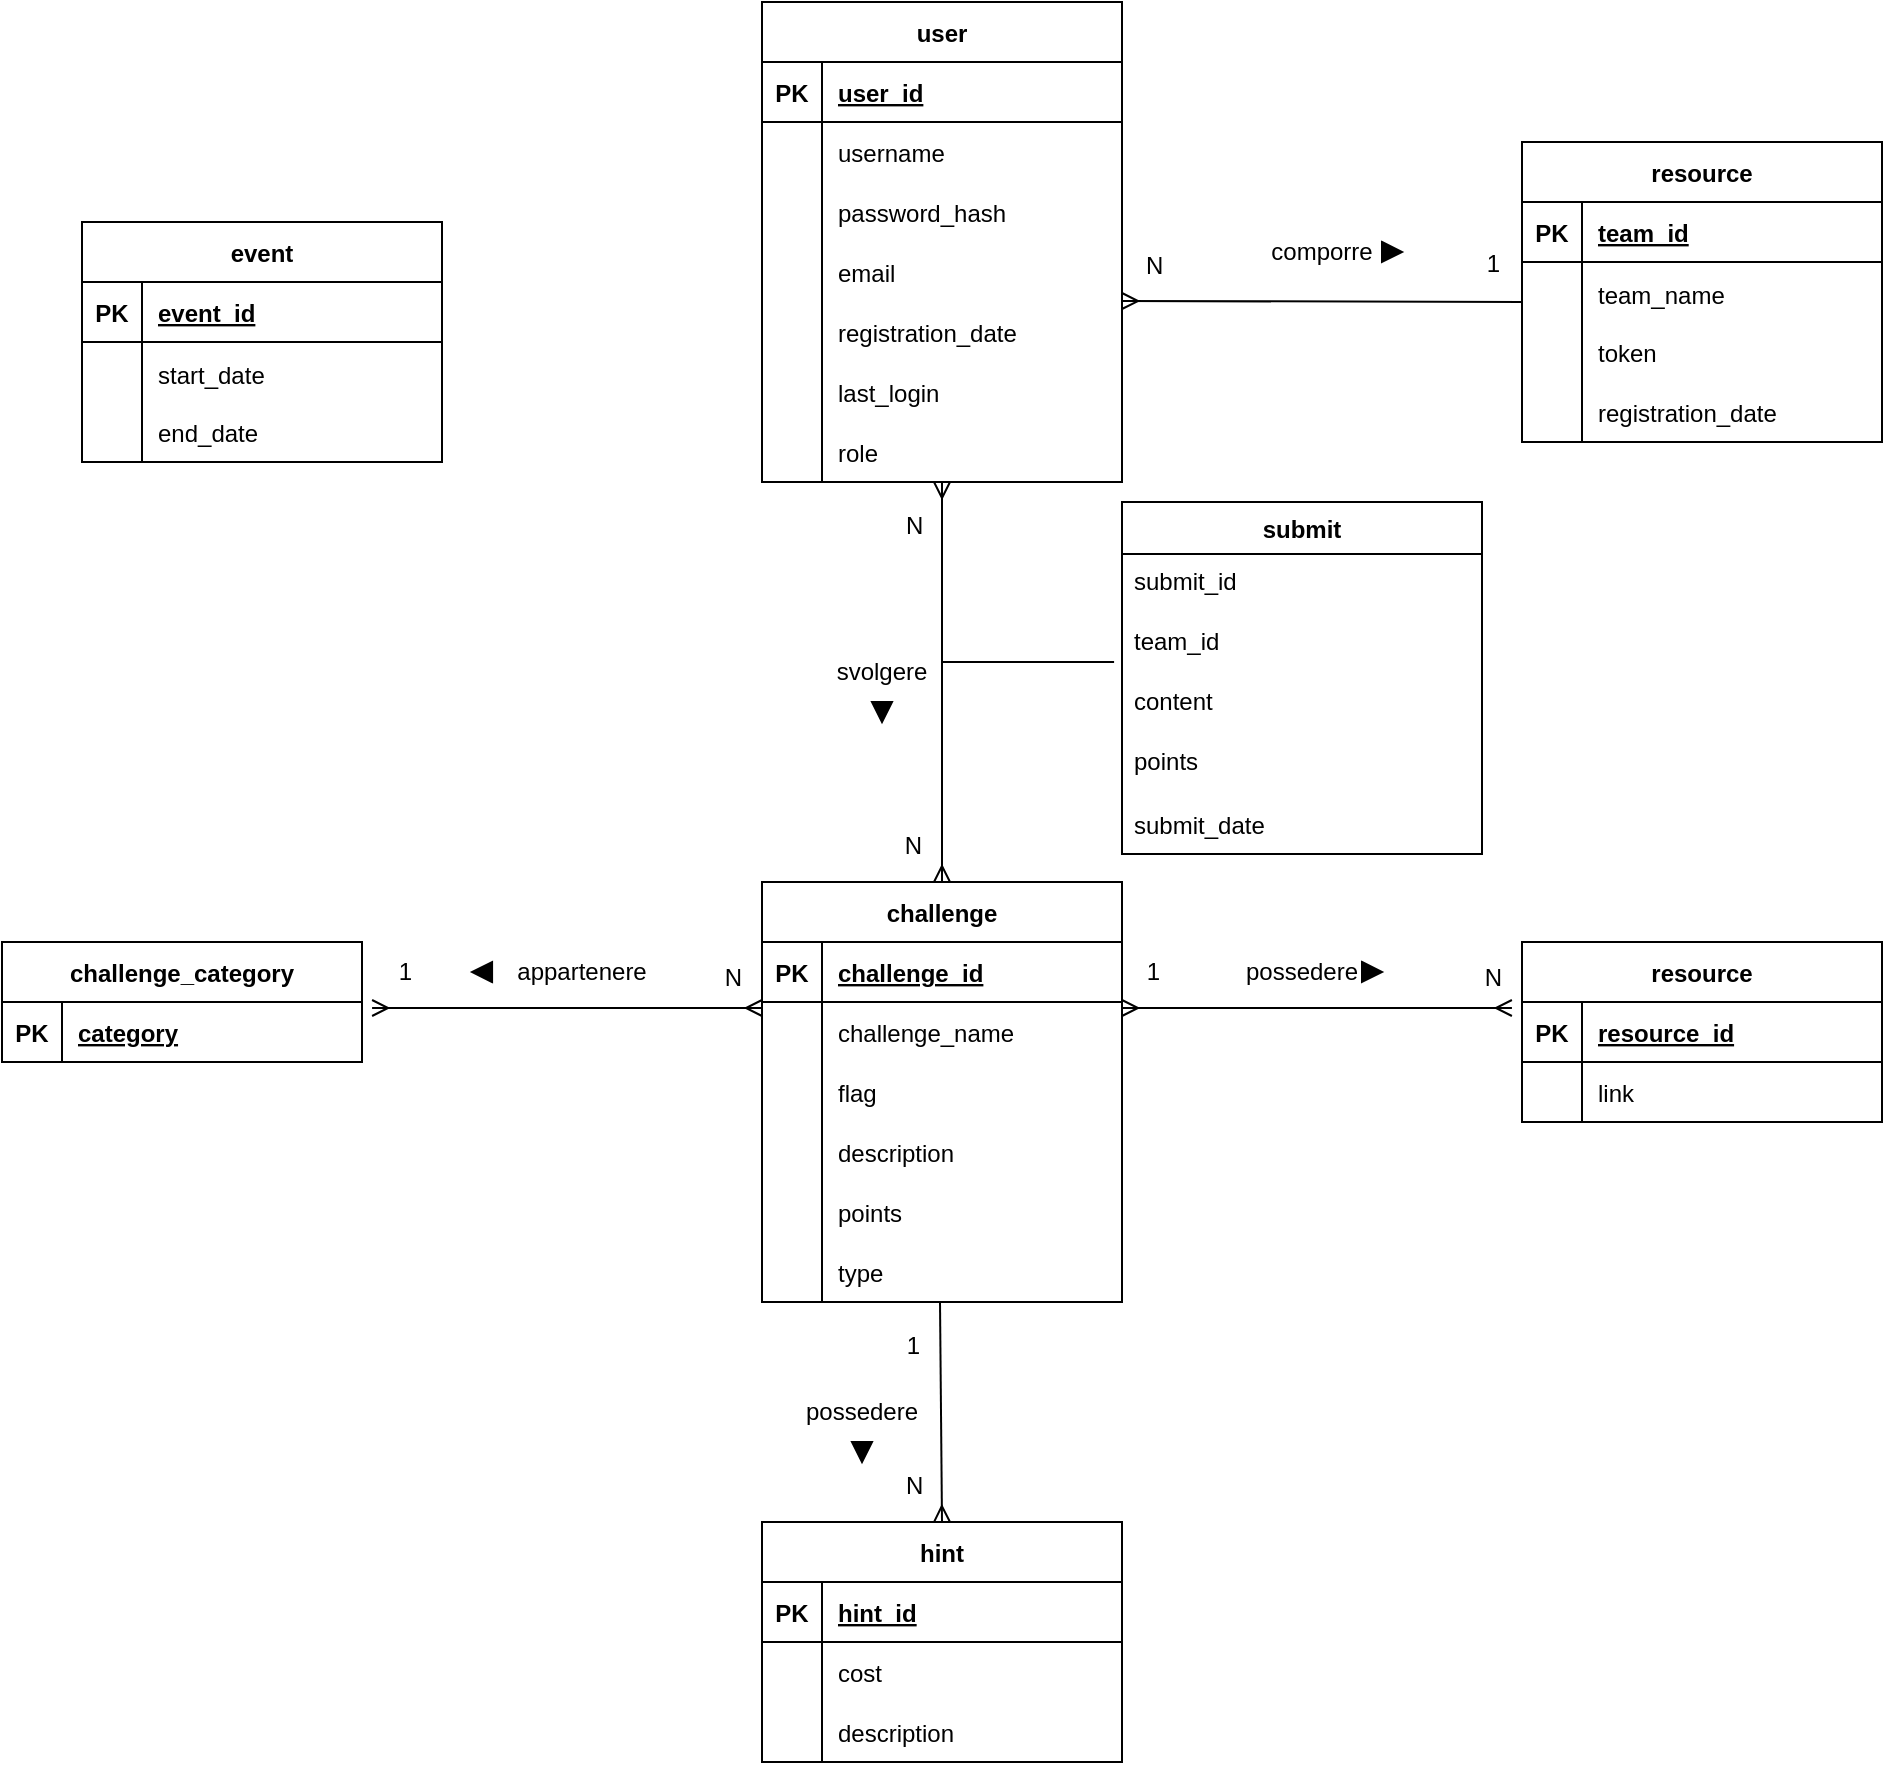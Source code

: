 <mxfile>
    <diagram id="R2lEEEUBdFMjLlhIrx00" name="Page-1">
        <mxGraphModel dx="1924" dy="521" grid="1" gridSize="10" guides="1" tooltips="1" connect="1" arrows="1" fold="1" page="1" pageScale="1" pageWidth="850" pageHeight="1100" math="0" shadow="0" extFonts="Permanent Marker^https://fonts.googleapis.com/css?family=Permanent+Marker">
            <root>
                <mxCell id="0"/>
                <mxCell id="1" parent="0"/>
                <mxCell id="yDrpG6ZXYBAdKT8HltvP-22" value="" style="shape=partialRectangle;collapsible=0;dropTarget=0;pointerEvents=0;fillColor=none;points=[[0,0.5],[1,0.5]];portConstraint=eastwest;top=0;left=0;right=0;bottom=0;container=0;" parent="1" vertex="1">
                    <mxGeometry x="100" y="270" width="170" height="30" as="geometry"/>
                </mxCell>
                <mxCell id="yDrpG6ZXYBAdKT8HltvP-87" value="challenge" style="shape=table;startSize=30;container=1;collapsible=1;childLayout=tableLayout;fixedRows=1;rowLines=0;fontStyle=1;align=center;resizeLast=1;" parent="1" vertex="1">
                    <mxGeometry x="80" y="530" width="180" height="210" as="geometry"/>
                </mxCell>
                <mxCell id="yDrpG6ZXYBAdKT8HltvP-88" value="" style="shape=partialRectangle;collapsible=0;dropTarget=0;pointerEvents=0;fillColor=none;points=[[0,0.5],[1,0.5]];portConstraint=eastwest;top=0;left=0;right=0;bottom=1;" parent="yDrpG6ZXYBAdKT8HltvP-87" vertex="1">
                    <mxGeometry y="30" width="180" height="30" as="geometry"/>
                </mxCell>
                <mxCell id="yDrpG6ZXYBAdKT8HltvP-89" value="PK" style="shape=partialRectangle;overflow=hidden;connectable=0;fillColor=none;top=0;left=0;bottom=0;right=0;fontStyle=1;" parent="yDrpG6ZXYBAdKT8HltvP-88" vertex="1">
                    <mxGeometry width="30" height="30" as="geometry">
                        <mxRectangle width="30" height="30" as="alternateBounds"/>
                    </mxGeometry>
                </mxCell>
                <mxCell id="yDrpG6ZXYBAdKT8HltvP-90" value="challenge_id" style="shape=partialRectangle;overflow=hidden;connectable=0;fillColor=none;top=0;left=0;bottom=0;right=0;align=left;spacingLeft=6;fontStyle=5;" parent="yDrpG6ZXYBAdKT8HltvP-88" vertex="1">
                    <mxGeometry x="30" width="150" height="30" as="geometry">
                        <mxRectangle width="150" height="30" as="alternateBounds"/>
                    </mxGeometry>
                </mxCell>
                <mxCell id="yDrpG6ZXYBAdKT8HltvP-91" value="" style="shape=partialRectangle;collapsible=0;dropTarget=0;pointerEvents=0;fillColor=none;points=[[0,0.5],[1,0.5]];portConstraint=eastwest;top=0;left=0;right=0;bottom=0;" parent="yDrpG6ZXYBAdKT8HltvP-87" vertex="1">
                    <mxGeometry y="60" width="180" height="30" as="geometry"/>
                </mxCell>
                <mxCell id="yDrpG6ZXYBAdKT8HltvP-92" value="" style="shape=partialRectangle;overflow=hidden;connectable=0;fillColor=none;top=0;left=0;bottom=0;right=1;" parent="yDrpG6ZXYBAdKT8HltvP-91" vertex="1">
                    <mxGeometry width="30" height="30" as="geometry">
                        <mxRectangle width="30" height="30" as="alternateBounds"/>
                    </mxGeometry>
                </mxCell>
                <mxCell id="yDrpG6ZXYBAdKT8HltvP-93" value="challenge_name" style="shape=partialRectangle;overflow=hidden;connectable=0;fillColor=none;top=0;left=0;bottom=0;right=0;align=left;spacingLeft=6;" parent="yDrpG6ZXYBAdKT8HltvP-91" vertex="1">
                    <mxGeometry x="30" width="150" height="30" as="geometry">
                        <mxRectangle width="150" height="30" as="alternateBounds"/>
                    </mxGeometry>
                </mxCell>
                <mxCell id="yDrpG6ZXYBAdKT8HltvP-115" value="" style="endArrow=none;html=1;rounded=0;startArrow=ERmany;startFill=0;" parent="1" edge="1">
                    <mxGeometry relative="1" as="geometry">
                        <mxPoint x="260" y="239.5" as="sourcePoint"/>
                        <mxPoint x="460" y="240" as="targetPoint"/>
                    </mxGeometry>
                </mxCell>
                <mxCell id="yDrpG6ZXYBAdKT8HltvP-116" value="&lt;div&gt;N&lt;/div&gt;" style="resizable=0;html=1;align=left;verticalAlign=bottom;" parent="yDrpG6ZXYBAdKT8HltvP-115" connectable="0" vertex="1">
                    <mxGeometry x="-1" relative="1" as="geometry">
                        <mxPoint x="10" y="-9" as="offset"/>
                    </mxGeometry>
                </mxCell>
                <mxCell id="yDrpG6ZXYBAdKT8HltvP-117" value="1" style="resizable=0;html=1;align=right;verticalAlign=bottom;" parent="yDrpG6ZXYBAdKT8HltvP-115" connectable="0" vertex="1">
                    <mxGeometry x="1" relative="1" as="geometry">
                        <mxPoint x="-10" y="-10" as="offset"/>
                    </mxGeometry>
                </mxCell>
                <mxCell id="yDrpG6ZXYBAdKT8HltvP-118" value="" style="endArrow=ERmany;html=1;rounded=0;startArrow=ERmany;startFill=0;entryX=0.5;entryY=0;entryDx=0;entryDy=0;endFill=0;" parent="1" target="yDrpG6ZXYBAdKT8HltvP-87" edge="1">
                    <mxGeometry relative="1" as="geometry">
                        <mxPoint x="170" y="330" as="sourcePoint"/>
                        <mxPoint x="320" y="460.5" as="targetPoint"/>
                    </mxGeometry>
                </mxCell>
                <mxCell id="yDrpG6ZXYBAdKT8HltvP-119" value="&lt;div&gt;N&lt;/div&gt;" style="resizable=0;html=1;align=left;verticalAlign=bottom;" parent="yDrpG6ZXYBAdKT8HltvP-118" connectable="0" vertex="1">
                    <mxGeometry x="-1" relative="1" as="geometry">
                        <mxPoint x="-20" y="30" as="offset"/>
                    </mxGeometry>
                </mxCell>
                <mxCell id="yDrpG6ZXYBAdKT8HltvP-120" value="&lt;div&gt;N&lt;/div&gt;" style="resizable=0;html=1;align=right;verticalAlign=bottom;" parent="yDrpG6ZXYBAdKT8HltvP-118" connectable="0" vertex="1">
                    <mxGeometry x="1" relative="1" as="geometry">
                        <mxPoint x="-10" y="-10" as="offset"/>
                    </mxGeometry>
                </mxCell>
                <mxCell id="yDrpG6ZXYBAdKT8HltvP-121" value="" style="endArrow=none;html=1;rounded=0;entryX=-0.022;entryY=0.8;entryDx=0;entryDy=0;entryPerimeter=0;" parent="1" target="uYrb1dKeIzhI816JqT8A-3" edge="1">
                    <mxGeometry relative="1" as="geometry">
                        <mxPoint x="170" y="420" as="sourcePoint"/>
                        <mxPoint x="230" y="430" as="targetPoint"/>
                    </mxGeometry>
                </mxCell>
                <mxCell id="yDrpG6ZXYBAdKT8HltvP-122" value="submit" style="swimlane;fontStyle=1;childLayout=stackLayout;horizontal=1;startSize=26;horizontalStack=0;resizeParent=1;resizeParentMax=0;resizeLast=0;collapsible=1;marginBottom=0;align=center;fontSize=12;" parent="1" vertex="1">
                    <mxGeometry x="260" y="340" width="180" height="176" as="geometry"/>
                </mxCell>
                <mxCell id="yDrpG6ZXYBAdKT8HltvP-123" value="submit_id" style="text;strokeColor=none;fillColor=none;spacingLeft=4;spacingRight=4;overflow=hidden;rotatable=0;points=[[0,0.5],[1,0.5]];portConstraint=eastwest;fontSize=12;" parent="yDrpG6ZXYBAdKT8HltvP-122" vertex="1">
                    <mxGeometry y="26" width="180" height="30" as="geometry"/>
                </mxCell>
                <mxCell id="uYrb1dKeIzhI816JqT8A-3" value="team_id" style="text;strokeColor=none;fillColor=none;spacingLeft=4;spacingRight=4;overflow=hidden;rotatable=0;points=[[0,0.5],[1,0.5]];portConstraint=eastwest;fontSize=12;" parent="yDrpG6ZXYBAdKT8HltvP-122" vertex="1">
                    <mxGeometry y="56" width="180" height="30" as="geometry"/>
                </mxCell>
                <mxCell id="yDrpG6ZXYBAdKT8HltvP-124" value="content" style="text;strokeColor=none;fillColor=none;spacingLeft=4;spacingRight=4;overflow=hidden;rotatable=0;points=[[0,0.5],[1,0.5]];portConstraint=eastwest;fontSize=12;" parent="yDrpG6ZXYBAdKT8HltvP-122" vertex="1">
                    <mxGeometry y="86" width="180" height="30" as="geometry"/>
                </mxCell>
                <mxCell id="yDrpG6ZXYBAdKT8HltvP-125" value="points" style="text;strokeColor=none;fillColor=none;spacingLeft=4;spacingRight=4;overflow=hidden;rotatable=0;points=[[0,0.5],[1,0.5]];portConstraint=eastwest;fontSize=12;imageAspect=1;" parent="yDrpG6ZXYBAdKT8HltvP-122" vertex="1">
                    <mxGeometry y="116" width="180" height="32" as="geometry"/>
                </mxCell>
                <mxCell id="68" value="submit_date" style="text;strokeColor=none;fillColor=none;spacingLeft=4;spacingRight=4;overflow=hidden;rotatable=0;points=[[0,0.5],[1,0.5]];portConstraint=eastwest;fontSize=12;imageAspect=1;" parent="yDrpG6ZXYBAdKT8HltvP-122" vertex="1">
                    <mxGeometry y="148" width="180" height="28" as="geometry"/>
                </mxCell>
                <mxCell id="uYrb1dKeIzhI816JqT8A-4" value="comporre" style="text;html=1;strokeColor=none;fillColor=none;align=center;verticalAlign=middle;whiteSpace=wrap;rounded=0;fontSize=12;" parent="1" vertex="1">
                    <mxGeometry x="330" y="200" width="60" height="30" as="geometry"/>
                </mxCell>
                <mxCell id="uYrb1dKeIzhI816JqT8A-5" value="" style="triangle;whiteSpace=wrap;html=1;fontSize=12;strokeColor=default;fillColor=#000000;" parent="1" vertex="1">
                    <mxGeometry x="390" y="210" width="10" height="10" as="geometry"/>
                </mxCell>
                <mxCell id="uYrb1dKeIzhI816JqT8A-7" value="svolgere" style="text;html=1;strokeColor=none;fillColor=none;align=center;verticalAlign=middle;whiteSpace=wrap;rounded=0;fontSize=12;" parent="1" vertex="1">
                    <mxGeometry x="110" y="410" width="60" height="30" as="geometry"/>
                </mxCell>
                <mxCell id="uYrb1dKeIzhI816JqT8A-8" value="" style="triangle;whiteSpace=wrap;html=1;fontSize=12;strokeColor=default;fillColor=#000000;rotation=90;" parent="1" vertex="1">
                    <mxGeometry x="135" y="440" width="10" height="10" as="geometry"/>
                </mxCell>
                <mxCell id="C-vyLk0tnHw3VtMMgP7b-23" value="user" style="shape=table;startSize=30;container=1;collapsible=1;childLayout=tableLayout;fixedRows=1;rowLines=0;fontStyle=1;align=center;resizeLast=1;" parent="1" vertex="1">
                    <mxGeometry x="80" y="90" width="180" height="240" as="geometry"/>
                </mxCell>
                <mxCell id="C-vyLk0tnHw3VtMMgP7b-24" value="" style="shape=partialRectangle;collapsible=0;dropTarget=0;pointerEvents=0;fillColor=none;points=[[0,0.5],[1,0.5]];portConstraint=eastwest;top=0;left=0;right=0;bottom=1;" parent="C-vyLk0tnHw3VtMMgP7b-23" vertex="1">
                    <mxGeometry y="30" width="180" height="30" as="geometry"/>
                </mxCell>
                <mxCell id="C-vyLk0tnHw3VtMMgP7b-25" value="PK" style="shape=partialRectangle;overflow=hidden;connectable=0;fillColor=none;top=0;left=0;bottom=0;right=0;fontStyle=1;" parent="C-vyLk0tnHw3VtMMgP7b-24" vertex="1">
                    <mxGeometry width="30" height="30" as="geometry">
                        <mxRectangle width="30" height="30" as="alternateBounds"/>
                    </mxGeometry>
                </mxCell>
                <mxCell id="C-vyLk0tnHw3VtMMgP7b-26" value="user_id" style="shape=partialRectangle;overflow=hidden;connectable=0;fillColor=none;top=0;left=0;bottom=0;right=0;align=left;spacingLeft=6;fontStyle=5;" parent="C-vyLk0tnHw3VtMMgP7b-24" vertex="1">
                    <mxGeometry x="30" width="150" height="30" as="geometry">
                        <mxRectangle width="150" height="30" as="alternateBounds"/>
                    </mxGeometry>
                </mxCell>
                <mxCell id="C-vyLk0tnHw3VtMMgP7b-27" value="" style="shape=partialRectangle;collapsible=0;dropTarget=0;pointerEvents=0;fillColor=none;points=[[0,0.5],[1,0.5]];portConstraint=eastwest;top=0;left=0;right=0;bottom=0;" parent="C-vyLk0tnHw3VtMMgP7b-23" vertex="1">
                    <mxGeometry y="60" width="180" height="30" as="geometry"/>
                </mxCell>
                <mxCell id="C-vyLk0tnHw3VtMMgP7b-28" value="" style="shape=partialRectangle;overflow=hidden;connectable=0;fillColor=none;top=0;left=0;bottom=0;right=1;" parent="C-vyLk0tnHw3VtMMgP7b-27" vertex="1">
                    <mxGeometry width="30" height="30" as="geometry">
                        <mxRectangle width="30" height="30" as="alternateBounds"/>
                    </mxGeometry>
                </mxCell>
                <mxCell id="C-vyLk0tnHw3VtMMgP7b-29" value="username" style="shape=partialRectangle;overflow=hidden;connectable=0;fillColor=none;top=0;left=0;bottom=0;right=0;align=left;spacingLeft=6;" parent="C-vyLk0tnHw3VtMMgP7b-27" vertex="1">
                    <mxGeometry x="30" width="150" height="30" as="geometry">
                        <mxRectangle width="150" height="30" as="alternateBounds"/>
                    </mxGeometry>
                </mxCell>
                <mxCell id="yDrpG6ZXYBAdKT8HltvP-60" value="" style="group" parent="1" vertex="1" connectable="0">
                    <mxGeometry x="80" y="270" width="180" height="30" as="geometry"/>
                </mxCell>
                <mxCell id="yDrpG6ZXYBAdKT8HltvP-23" value="" style="shape=partialRectangle;overflow=hidden;connectable=0;fillColor=none;top=0;left=0;bottom=0;right=1;" parent="yDrpG6ZXYBAdKT8HltvP-60" vertex="1">
                    <mxGeometry width="30" height="30" as="geometry">
                        <mxRectangle width="30" height="30" as="alternateBounds"/>
                    </mxGeometry>
                </mxCell>
                <mxCell id="yDrpG6ZXYBAdKT8HltvP-24" value="last_login" style="shape=partialRectangle;overflow=hidden;connectable=0;fillColor=none;top=0;left=0;bottom=0;right=0;align=left;spacingLeft=6;" parent="yDrpG6ZXYBAdKT8HltvP-60" vertex="1">
                    <mxGeometry x="30" width="150" height="30" as="geometry">
                        <mxRectangle width="220" height="30" as="alternateBounds"/>
                    </mxGeometry>
                </mxCell>
                <mxCell id="yDrpG6ZXYBAdKT8HltvP-62" value="" style="group" parent="1" vertex="1" connectable="0">
                    <mxGeometry x="80" y="240" width="180" height="30" as="geometry"/>
                </mxCell>
                <mxCell id="yDrpG6ZXYBAdKT8HltvP-19" value="" style="shape=partialRectangle;collapsible=0;dropTarget=0;pointerEvents=0;fillColor=none;points=[[0,0.5],[1,0.5]];portConstraint=eastwest;top=0;left=0;right=0;bottom=0;container=0;" parent="yDrpG6ZXYBAdKT8HltvP-62" vertex="1">
                    <mxGeometry width="180" height="30" as="geometry"/>
                </mxCell>
                <mxCell id="yDrpG6ZXYBAdKT8HltvP-20" value="" style="shape=partialRectangle;overflow=hidden;connectable=0;fillColor=none;top=0;left=0;bottom=0;right=1;" parent="yDrpG6ZXYBAdKT8HltvP-62" vertex="1">
                    <mxGeometry width="30" height="30" as="geometry">
                        <mxRectangle width="30" height="30" as="alternateBounds"/>
                    </mxGeometry>
                </mxCell>
                <mxCell id="yDrpG6ZXYBAdKT8HltvP-21" value="registration_date" style="shape=partialRectangle;overflow=hidden;connectable=0;fillColor=none;top=0;left=0;bottom=0;right=0;align=left;spacingLeft=6;" parent="yDrpG6ZXYBAdKT8HltvP-62" vertex="1">
                    <mxGeometry x="30" width="150" height="30" as="geometry">
                        <mxRectangle width="220" height="30" as="alternateBounds"/>
                    </mxGeometry>
                </mxCell>
                <mxCell id="yDrpG6ZXYBAdKT8HltvP-63" value="" style="group" parent="1" vertex="1" connectable="0">
                    <mxGeometry x="80" y="210" width="180" height="30" as="geometry"/>
                </mxCell>
                <mxCell id="yDrpG6ZXYBAdKT8HltvP-16" value="" style="shape=partialRectangle;collapsible=0;dropTarget=0;pointerEvents=0;fillColor=none;points=[[0,0.5],[1,0.5]];portConstraint=eastwest;top=0;left=0;right=0;bottom=0;container=0;" parent="yDrpG6ZXYBAdKT8HltvP-63" vertex="1">
                    <mxGeometry width="180" height="30" as="geometry"/>
                </mxCell>
                <mxCell id="yDrpG6ZXYBAdKT8HltvP-17" value="" style="shape=partialRectangle;overflow=hidden;connectable=0;fillColor=none;top=0;left=0;bottom=0;right=1;" parent="yDrpG6ZXYBAdKT8HltvP-63" vertex="1">
                    <mxGeometry width="30" height="30" as="geometry">
                        <mxRectangle width="30" height="30" as="alternateBounds"/>
                    </mxGeometry>
                </mxCell>
                <mxCell id="yDrpG6ZXYBAdKT8HltvP-18" value="email" style="shape=partialRectangle;overflow=hidden;connectable=0;fillColor=none;top=0;left=0;bottom=0;right=0;align=left;spacingLeft=6;" parent="yDrpG6ZXYBAdKT8HltvP-63" vertex="1">
                    <mxGeometry x="30" width="150" height="30" as="geometry">
                        <mxRectangle width="220" height="30" as="alternateBounds"/>
                    </mxGeometry>
                </mxCell>
                <mxCell id="uYrb1dKeIzhI816JqT8A-12" value="" style="group" parent="1" vertex="1" connectable="0">
                    <mxGeometry x="80" y="300" width="180" height="30" as="geometry"/>
                </mxCell>
                <mxCell id="uYrb1dKeIzhI816JqT8A-13" value="" style="shape=partialRectangle;overflow=hidden;connectable=0;fillColor=none;top=0;left=0;bottom=0;right=1;" parent="uYrb1dKeIzhI816JqT8A-12" vertex="1">
                    <mxGeometry width="30" height="30" as="geometry">
                        <mxRectangle width="30" height="30" as="alternateBounds"/>
                    </mxGeometry>
                </mxCell>
                <mxCell id="uYrb1dKeIzhI816JqT8A-14" value="role" style="shape=partialRectangle;overflow=hidden;connectable=0;fillColor=none;top=0;left=0;bottom=0;right=0;align=left;spacingLeft=6;" parent="uYrb1dKeIzhI816JqT8A-12" vertex="1">
                    <mxGeometry x="30" width="150" height="30" as="geometry">
                        <mxRectangle width="220" height="30" as="alternateBounds"/>
                    </mxGeometry>
                </mxCell>
                <mxCell id="2" value="" style="shape=partialRectangle;collapsible=0;dropTarget=0;pointerEvents=0;fillColor=none;points=[[0,0.5],[1,0.5]];portConstraint=eastwest;top=0;left=0;right=0;bottom=0;" parent="1" vertex="1">
                    <mxGeometry x="80" y="650" width="180" height="30" as="geometry"/>
                </mxCell>
                <mxCell id="3" value="" style="shape=partialRectangle;overflow=hidden;connectable=0;fillColor=none;top=0;left=0;bottom=0;right=1;" parent="2" vertex="1">
                    <mxGeometry width="30" height="30" as="geometry">
                        <mxRectangle width="30" height="30" as="alternateBounds"/>
                    </mxGeometry>
                </mxCell>
                <mxCell id="4" value="description" style="shape=partialRectangle;overflow=hidden;connectable=0;fillColor=none;top=0;left=0;bottom=0;right=0;align=left;spacingLeft=6;" parent="2" vertex="1">
                    <mxGeometry x="30" width="150" height="30" as="geometry">
                        <mxRectangle width="150" height="30" as="alternateBounds"/>
                    </mxGeometry>
                </mxCell>
                <mxCell id="6" value="resource" style="shape=table;startSize=30;container=1;collapsible=1;childLayout=tableLayout;fixedRows=1;rowLines=0;fontStyle=1;align=center;resizeLast=1;" parent="1" vertex="1">
                    <mxGeometry x="460" y="560" width="180" height="90" as="geometry"/>
                </mxCell>
                <mxCell id="7" value="" style="shape=partialRectangle;collapsible=0;dropTarget=0;pointerEvents=0;fillColor=none;points=[[0,0.5],[1,0.5]];portConstraint=eastwest;top=0;left=0;right=0;bottom=1;" parent="6" vertex="1">
                    <mxGeometry y="30" width="180" height="30" as="geometry"/>
                </mxCell>
                <mxCell id="8" value="PK" style="shape=partialRectangle;overflow=hidden;connectable=0;fillColor=none;top=0;left=0;bottom=0;right=0;fontStyle=1;" parent="7" vertex="1">
                    <mxGeometry width="30" height="30" as="geometry">
                        <mxRectangle width="30" height="30" as="alternateBounds"/>
                    </mxGeometry>
                </mxCell>
                <mxCell id="9" value="resource_id" style="shape=partialRectangle;overflow=hidden;connectable=0;fillColor=none;top=0;left=0;bottom=0;right=0;align=left;spacingLeft=6;fontStyle=5;" parent="7" vertex="1">
                    <mxGeometry x="30" width="150" height="30" as="geometry">
                        <mxRectangle width="150" height="30" as="alternateBounds"/>
                    </mxGeometry>
                </mxCell>
                <mxCell id="22" value="" style="endArrow=ERmany;html=1;rounded=0;startArrow=ERmany;startFill=0;entryX=1;entryY=0.1;entryDx=0;entryDy=0;endFill=0;exitX=-0.028;exitY=0.1;exitDx=0;exitDy=0;exitPerimeter=0;entryPerimeter=0;" parent="1" source="7" target="yDrpG6ZXYBAdKT8HltvP-91" edge="1">
                    <mxGeometry relative="1" as="geometry">
                        <mxPoint x="360" y="510" as="sourcePoint"/>
                        <mxPoint x="360" y="710" as="targetPoint"/>
                    </mxGeometry>
                </mxCell>
                <mxCell id="24" value="&lt;div&gt;1&lt;/div&gt;" style="resizable=0;html=1;align=right;verticalAlign=bottom;" parent="22" connectable="0" vertex="1">
                    <mxGeometry x="1" relative="1" as="geometry">
                        <mxPoint x="20" y="-10" as="offset"/>
                    </mxGeometry>
                </mxCell>
                <mxCell id="26" value="possedere" style="text;html=1;strokeColor=none;fillColor=none;align=center;verticalAlign=middle;whiteSpace=wrap;rounded=0;fontSize=12;" parent="1" vertex="1">
                    <mxGeometry x="320" y="560" width="60" height="30" as="geometry"/>
                </mxCell>
                <mxCell id="27" value="" style="triangle;whiteSpace=wrap;html=1;fontSize=12;strokeColor=default;fillColor=#000000;rotation=0;" parent="1" vertex="1">
                    <mxGeometry x="380" y="570" width="10" height="10" as="geometry"/>
                </mxCell>
                <mxCell id="29" value="&lt;div&gt;N&lt;/div&gt;" style="resizable=0;html=1;align=right;verticalAlign=bottom;" parent="1" connectable="0" vertex="1">
                    <mxGeometry x="420" y="560" as="geometry">
                        <mxPoint x="30" y="26" as="offset"/>
                    </mxGeometry>
                </mxCell>
                <mxCell id="43" value="" style="endArrow=none;html=1;rounded=0;startArrow=ERmany;startFill=0;exitX=0.5;exitY=0;exitDx=0;exitDy=0;" parent="1" source="32" edge="1">
                    <mxGeometry relative="1" as="geometry">
                        <mxPoint x="169" y="780" as="sourcePoint"/>
                        <mxPoint x="169" y="740" as="targetPoint"/>
                    </mxGeometry>
                </mxCell>
                <mxCell id="44" value="&lt;div&gt;N&lt;/div&gt;" style="resizable=0;html=1;align=left;verticalAlign=bottom;" parent="43" connectable="0" vertex="1">
                    <mxGeometry x="-1" relative="1" as="geometry">
                        <mxPoint x="-20" y="-10" as="offset"/>
                    </mxGeometry>
                </mxCell>
                <mxCell id="45" value="1" style="resizable=0;html=1;align=right;verticalAlign=bottom;" parent="43" connectable="0" vertex="1">
                    <mxGeometry x="1" relative="1" as="geometry">
                        <mxPoint x="-10" y="30" as="offset"/>
                    </mxGeometry>
                </mxCell>
                <mxCell id="47" value="" style="triangle;whiteSpace=wrap;html=1;fontSize=12;strokeColor=default;fillColor=#000000;rotation=90;" parent="1" vertex="1">
                    <mxGeometry x="125" y="810" width="10" height="10" as="geometry"/>
                </mxCell>
                <mxCell id="32" value="hint" style="shape=table;startSize=30;container=1;collapsible=1;childLayout=tableLayout;fixedRows=1;rowLines=0;fontStyle=1;align=center;resizeLast=1;" parent="1" vertex="1">
                    <mxGeometry x="80" y="850" width="180" height="120" as="geometry"/>
                </mxCell>
                <mxCell id="33" value="" style="shape=partialRectangle;collapsible=0;dropTarget=0;pointerEvents=0;fillColor=none;points=[[0,0.5],[1,0.5]];portConstraint=eastwest;top=0;left=0;right=0;bottom=1;" parent="32" vertex="1">
                    <mxGeometry y="30" width="180" height="30" as="geometry"/>
                </mxCell>
                <mxCell id="34" value="PK" style="shape=partialRectangle;overflow=hidden;connectable=0;fillColor=none;top=0;left=0;bottom=0;right=0;fontStyle=1;" parent="33" vertex="1">
                    <mxGeometry width="30" height="30" as="geometry">
                        <mxRectangle width="30" height="30" as="alternateBounds"/>
                    </mxGeometry>
                </mxCell>
                <mxCell id="35" value="hint_id" style="shape=partialRectangle;overflow=hidden;connectable=0;fillColor=none;top=0;left=0;bottom=0;right=0;align=left;spacingLeft=6;fontStyle=5;" parent="33" vertex="1">
                    <mxGeometry x="30" width="150" height="30" as="geometry">
                        <mxRectangle width="150" height="30" as="alternateBounds"/>
                    </mxGeometry>
                </mxCell>
                <mxCell id="36" value="" style="shape=partialRectangle;collapsible=0;dropTarget=0;pointerEvents=0;fillColor=none;points=[[0,0.5],[1,0.5]];portConstraint=eastwest;top=0;left=0;right=0;bottom=0;" parent="32" vertex="1">
                    <mxGeometry y="60" width="180" height="30" as="geometry"/>
                </mxCell>
                <mxCell id="37" value="" style="shape=partialRectangle;overflow=hidden;connectable=0;fillColor=none;top=0;left=0;bottom=0;right=1;" parent="36" vertex="1">
                    <mxGeometry width="30" height="30" as="geometry">
                        <mxRectangle width="30" height="30" as="alternateBounds"/>
                    </mxGeometry>
                </mxCell>
                <mxCell id="38" value="cost" style="shape=partialRectangle;overflow=hidden;connectable=0;fillColor=none;top=0;left=0;bottom=0;right=0;align=left;spacingLeft=6;" parent="36" vertex="1">
                    <mxGeometry x="30" width="150" height="30" as="geometry">
                        <mxRectangle width="150" height="30" as="alternateBounds"/>
                    </mxGeometry>
                </mxCell>
                <mxCell id="49" value="possedere" style="text;html=1;strokeColor=none;fillColor=none;align=center;verticalAlign=middle;whiteSpace=wrap;rounded=0;fontSize=12;" parent="1" vertex="1">
                    <mxGeometry x="100" y="780" width="60" height="30" as="geometry"/>
                </mxCell>
                <mxCell id="52" value="" style="shape=partialRectangle;collapsible=0;dropTarget=0;pointerEvents=0;fillColor=none;points=[[0,0.5],[1,0.5]];portConstraint=eastwest;top=0;left=0;right=0;bottom=0;" parent="1" vertex="1">
                    <mxGeometry x="80" y="940" width="180" height="30" as="geometry"/>
                </mxCell>
                <mxCell id="53" value="" style="shape=partialRectangle;overflow=hidden;connectable=0;fillColor=none;top=0;left=0;bottom=0;right=1;" parent="52" vertex="1">
                    <mxGeometry width="30" height="30" as="geometry">
                        <mxRectangle width="30" height="30" as="alternateBounds"/>
                    </mxGeometry>
                </mxCell>
                <mxCell id="54" value="description" style="shape=partialRectangle;overflow=hidden;connectable=0;fillColor=none;top=0;left=0;bottom=0;right=0;align=left;spacingLeft=6;" parent="52" vertex="1">
                    <mxGeometry x="30" width="150" height="30" as="geometry">
                        <mxRectangle width="150" height="30" as="alternateBounds"/>
                    </mxGeometry>
                </mxCell>
                <mxCell id="55" value="challenge_category" style="shape=table;startSize=30;container=1;collapsible=1;childLayout=tableLayout;fixedRows=1;rowLines=0;fontStyle=1;align=center;resizeLast=1;" parent="1" vertex="1">
                    <mxGeometry x="-300" y="560" width="180" height="60" as="geometry"/>
                </mxCell>
                <mxCell id="56" value="" style="shape=partialRectangle;collapsible=0;dropTarget=0;pointerEvents=0;fillColor=none;points=[[0,0.5],[1,0.5]];portConstraint=eastwest;top=0;left=0;right=0;bottom=1;" parent="55" vertex="1">
                    <mxGeometry y="30" width="180" height="30" as="geometry"/>
                </mxCell>
                <mxCell id="57" value="PK" style="shape=partialRectangle;overflow=hidden;connectable=0;fillColor=none;top=0;left=0;bottom=0;right=0;fontStyle=1;" parent="56" vertex="1">
                    <mxGeometry width="30" height="30" as="geometry">
                        <mxRectangle width="30" height="30" as="alternateBounds"/>
                    </mxGeometry>
                </mxCell>
                <mxCell id="58" value="category" style="shape=partialRectangle;overflow=hidden;connectable=0;fillColor=none;top=0;left=0;bottom=0;right=0;align=left;spacingLeft=6;fontStyle=5;" parent="56" vertex="1">
                    <mxGeometry x="30" width="150" height="30" as="geometry">
                        <mxRectangle width="150" height="30" as="alternateBounds"/>
                    </mxGeometry>
                </mxCell>
                <mxCell id="59" value="" style="endArrow=ERmany;html=1;rounded=0;startArrow=ERmany;startFill=0;entryX=1;entryY=0.1;entryDx=0;entryDy=0;endFill=0;exitX=-0.028;exitY=0.1;exitDx=0;exitDy=0;exitPerimeter=0;entryPerimeter=0;" parent="1" edge="1">
                    <mxGeometry relative="1" as="geometry">
                        <mxPoint x="80.0" y="593" as="sourcePoint"/>
                        <mxPoint x="-114.96" y="593" as="targetPoint"/>
                    </mxGeometry>
                </mxCell>
                <mxCell id="60" value="&lt;div&gt;1&lt;/div&gt;" style="resizable=0;html=1;align=right;verticalAlign=bottom;" parent="59" connectable="0" vertex="1">
                    <mxGeometry x="1" relative="1" as="geometry">
                        <mxPoint x="20" y="-10" as="offset"/>
                    </mxGeometry>
                </mxCell>
                <mxCell id="61" value="appartenere" style="text;html=1;strokeColor=none;fillColor=none;align=center;verticalAlign=middle;whiteSpace=wrap;rounded=0;fontSize=12;" parent="1" vertex="1">
                    <mxGeometry x="-40.0" y="560" width="60" height="30" as="geometry"/>
                </mxCell>
                <mxCell id="62" value="" style="triangle;whiteSpace=wrap;html=1;fontSize=12;strokeColor=default;fillColor=#000000;rotation=-180;" parent="1" vertex="1">
                    <mxGeometry x="-64.96" y="570" width="10" height="10" as="geometry"/>
                </mxCell>
                <mxCell id="63" value="&lt;div&gt;N&lt;/div&gt;" style="resizable=0;html=1;align=right;verticalAlign=bottom;" parent="1" connectable="0" vertex="1">
                    <mxGeometry x="40.0" y="560" as="geometry">
                        <mxPoint x="30" y="26" as="offset"/>
                    </mxGeometry>
                </mxCell>
                <mxCell id="65" value="" style="shape=partialRectangle;collapsible=0;dropTarget=0;pointerEvents=0;fillColor=none;points=[[0,0.5],[1,0.5]];portConstraint=eastwest;top=0;left=0;right=0;bottom=0;" parent="1" vertex="1">
                    <mxGeometry x="80" y="680" width="180" height="30" as="geometry"/>
                </mxCell>
                <mxCell id="66" value="" style="shape=partialRectangle;overflow=hidden;connectable=0;fillColor=none;top=0;left=0;bottom=0;right=1;" parent="65" vertex="1">
                    <mxGeometry width="30" height="30" as="geometry">
                        <mxRectangle width="30" height="30" as="alternateBounds"/>
                    </mxGeometry>
                </mxCell>
                <mxCell id="67" value="points" style="shape=partialRectangle;overflow=hidden;connectable=0;fillColor=none;top=0;left=0;bottom=0;right=0;align=left;spacingLeft=6;" parent="65" vertex="1">
                    <mxGeometry x="30" width="150" height="30" as="geometry">
                        <mxRectangle width="150" height="30" as="alternateBounds"/>
                    </mxGeometry>
                </mxCell>
                <mxCell id="69" value="" style="group" parent="1" vertex="1" connectable="0">
                    <mxGeometry x="80" y="180" width="180" height="30" as="geometry"/>
                </mxCell>
                <mxCell id="70" value="" style="shape=partialRectangle;collapsible=0;dropTarget=0;pointerEvents=0;fillColor=none;points=[[0,0.5],[1,0.5]];portConstraint=eastwest;top=0;left=0;right=0;bottom=0;container=0;" parent="69" vertex="1">
                    <mxGeometry width="180" height="30" as="geometry"/>
                </mxCell>
                <mxCell id="71" value="" style="shape=partialRectangle;overflow=hidden;connectable=0;fillColor=none;top=0;left=0;bottom=0;right=1;" parent="69" vertex="1">
                    <mxGeometry width="30" height="30" as="geometry">
                        <mxRectangle width="30" height="30" as="alternateBounds"/>
                    </mxGeometry>
                </mxCell>
                <mxCell id="72" value="password_hash" style="shape=partialRectangle;overflow=hidden;connectable=0;fillColor=none;top=0;left=0;bottom=0;right=0;align=left;spacingLeft=6;" parent="69" vertex="1">
                    <mxGeometry x="30" width="150" height="30" as="geometry">
                        <mxRectangle width="220" height="30" as="alternateBounds"/>
                    </mxGeometry>
                </mxCell>
                <mxCell id="81" value="resource" style="shape=table;startSize=30;container=1;collapsible=1;childLayout=tableLayout;fixedRows=1;rowLines=0;fontStyle=1;align=center;resizeLast=1;" parent="1" vertex="1">
                    <mxGeometry x="460" y="160" width="180" height="150" as="geometry"/>
                </mxCell>
                <mxCell id="82" value="" style="shape=partialRectangle;collapsible=0;dropTarget=0;pointerEvents=0;fillColor=none;points=[[0,0.5],[1,0.5]];portConstraint=eastwest;top=0;left=0;right=0;bottom=1;" parent="81" vertex="1">
                    <mxGeometry y="30" width="180" height="30" as="geometry"/>
                </mxCell>
                <mxCell id="83" value="PK" style="shape=partialRectangle;overflow=hidden;connectable=0;fillColor=none;top=0;left=0;bottom=0;right=0;fontStyle=1;" parent="82" vertex="1">
                    <mxGeometry width="30" height="30" as="geometry">
                        <mxRectangle width="30" height="30" as="alternateBounds"/>
                    </mxGeometry>
                </mxCell>
                <mxCell id="84" value="team_id" style="shape=partialRectangle;overflow=hidden;connectable=0;fillColor=none;top=0;left=0;bottom=0;right=0;align=left;spacingLeft=6;fontStyle=5;" parent="82" vertex="1">
                    <mxGeometry x="30" width="150" height="30" as="geometry">
                        <mxRectangle width="150" height="30" as="alternateBounds"/>
                    </mxGeometry>
                </mxCell>
                <mxCell id="85" value="" style="shape=partialRectangle;collapsible=0;dropTarget=0;pointerEvents=0;fillColor=none;points=[[0,0.5],[1,0.5]];portConstraint=eastwest;top=0;left=0;right=0;bottom=0;" parent="1" vertex="1">
                    <mxGeometry x="460" y="250" width="180" height="30" as="geometry"/>
                </mxCell>
                <mxCell id="86" value="" style="shape=partialRectangle;overflow=hidden;connectable=0;fillColor=none;top=0;left=0;bottom=0;right=1;" parent="85" vertex="1">
                    <mxGeometry width="30" height="30" as="geometry">
                        <mxRectangle width="30" height="30" as="alternateBounds"/>
                    </mxGeometry>
                </mxCell>
                <mxCell id="87" value="token" style="shape=partialRectangle;overflow=hidden;connectable=0;fillColor=none;top=0;left=0;bottom=0;right=0;align=left;spacingLeft=6;" parent="85" vertex="1">
                    <mxGeometry x="30" width="150" height="30" as="geometry">
                        <mxRectangle width="150" height="30" as="alternateBounds"/>
                    </mxGeometry>
                </mxCell>
                <mxCell id="88" value="" style="group" parent="1" vertex="1" connectable="0">
                    <mxGeometry x="460" y="280" width="180" height="30" as="geometry"/>
                </mxCell>
                <mxCell id="89" value="" style="shape=partialRectangle;collapsible=0;dropTarget=0;pointerEvents=0;fillColor=none;points=[[0,0.5],[1,0.5]];portConstraint=eastwest;top=0;left=0;right=0;bottom=0;container=0;" parent="88" vertex="1">
                    <mxGeometry width="180" height="30" as="geometry"/>
                </mxCell>
                <mxCell id="90" value="" style="shape=partialRectangle;overflow=hidden;connectable=0;fillColor=none;top=0;left=0;bottom=0;right=1;" parent="88" vertex="1">
                    <mxGeometry width="30" height="30" as="geometry">
                        <mxRectangle width="30" height="30" as="alternateBounds"/>
                    </mxGeometry>
                </mxCell>
                <mxCell id="91" value="registration_date" style="shape=partialRectangle;overflow=hidden;connectable=0;fillColor=none;top=0;left=0;bottom=0;right=0;align=left;spacingLeft=6;" parent="88" vertex="1">
                    <mxGeometry x="30" width="150" height="30" as="geometry">
                        <mxRectangle width="220" height="30" as="alternateBounds"/>
                    </mxGeometry>
                </mxCell>
                <mxCell id="93" value="" style="group" parent="1" vertex="1" connectable="0">
                    <mxGeometry x="460" y="221" width="180" height="30" as="geometry"/>
                </mxCell>
                <mxCell id="94" value="" style="shape=partialRectangle;collapsible=0;dropTarget=0;pointerEvents=0;fillColor=none;points=[[0,0.5],[1,0.5]];portConstraint=eastwest;top=0;left=0;right=0;bottom=0;container=0;" parent="93" vertex="1">
                    <mxGeometry width="180" height="30" as="geometry"/>
                </mxCell>
                <mxCell id="95" value="" style="shape=partialRectangle;overflow=hidden;connectable=0;fillColor=none;top=0;left=0;bottom=0;right=1;" parent="93" vertex="1">
                    <mxGeometry width="30" height="30" as="geometry">
                        <mxRectangle width="30" height="30" as="alternateBounds"/>
                    </mxGeometry>
                </mxCell>
                <mxCell id="96" value="team_name" style="shape=partialRectangle;overflow=hidden;connectable=0;fillColor=none;top=0;left=0;bottom=0;right=0;align=left;spacingLeft=6;" parent="93" vertex="1">
                    <mxGeometry x="30" width="150" height="30" as="geometry">
                        <mxRectangle width="220" height="30" as="alternateBounds"/>
                    </mxGeometry>
                </mxCell>
                <mxCell id="97" value="" style="shape=partialRectangle;collapsible=0;dropTarget=0;pointerEvents=0;fillColor=none;points=[[0,0.5],[1,0.5]];portConstraint=eastwest;top=0;left=0;right=0;bottom=0;" parent="1" vertex="1">
                    <mxGeometry x="80" y="620" width="180" height="30" as="geometry"/>
                </mxCell>
                <mxCell id="98" value="" style="shape=partialRectangle;overflow=hidden;connectable=0;fillColor=none;top=0;left=0;bottom=0;right=1;" parent="97" vertex="1">
                    <mxGeometry width="30" height="30" as="geometry">
                        <mxRectangle width="30" height="30" as="alternateBounds"/>
                    </mxGeometry>
                </mxCell>
                <mxCell id="99" value="flag" style="shape=partialRectangle;overflow=hidden;connectable=0;fillColor=none;top=0;left=0;bottom=0;right=0;align=left;spacingLeft=6;" parent="97" vertex="1">
                    <mxGeometry x="30" width="150" height="30" as="geometry">
                        <mxRectangle width="150" height="30" as="alternateBounds"/>
                    </mxGeometry>
                </mxCell>
                <mxCell id="100" value="" style="shape=partialRectangle;collapsible=0;dropTarget=0;pointerEvents=0;fillColor=none;points=[[0,0.5],[1,0.5]];portConstraint=eastwest;top=0;left=0;right=0;bottom=0;" parent="1" vertex="1">
                    <mxGeometry x="460" y="620" width="180" height="30" as="geometry"/>
                </mxCell>
                <mxCell id="101" value="" style="shape=partialRectangle;overflow=hidden;connectable=0;fillColor=none;top=0;left=0;bottom=0;right=1;" parent="100" vertex="1">
                    <mxGeometry width="30" height="30" as="geometry">
                        <mxRectangle width="30" height="30" as="alternateBounds"/>
                    </mxGeometry>
                </mxCell>
                <mxCell id="102" value="link" style="shape=partialRectangle;overflow=hidden;connectable=0;fillColor=none;top=0;left=0;bottom=0;right=0;align=left;spacingLeft=6;" parent="100" vertex="1">
                    <mxGeometry x="30" width="150" height="30" as="geometry">
                        <mxRectangle width="150" height="30" as="alternateBounds"/>
                    </mxGeometry>
                </mxCell>
                <mxCell id="106" value="" style="shape=partialRectangle;collapsible=0;dropTarget=0;pointerEvents=0;fillColor=none;points=[[0,0.5],[1,0.5]];portConstraint=eastwest;top=0;left=0;right=0;bottom=0;" parent="1" vertex="1">
                    <mxGeometry x="80" y="710" width="180" height="30" as="geometry"/>
                </mxCell>
                <mxCell id="107" value="" style="shape=partialRectangle;overflow=hidden;connectable=0;fillColor=none;top=0;left=0;bottom=0;right=1;" parent="106" vertex="1">
                    <mxGeometry width="30" height="30" as="geometry">
                        <mxRectangle width="30" height="30" as="alternateBounds"/>
                    </mxGeometry>
                </mxCell>
                <mxCell id="108" value="type" style="shape=partialRectangle;overflow=hidden;connectable=0;fillColor=none;top=0;left=0;bottom=0;right=0;align=left;spacingLeft=6;" parent="106" vertex="1">
                    <mxGeometry x="30" width="150" height="30" as="geometry">
                        <mxRectangle width="150" height="30" as="alternateBounds"/>
                    </mxGeometry>
                </mxCell>
                <mxCell id="109" value="event" style="shape=table;startSize=30;container=1;collapsible=1;childLayout=tableLayout;fixedRows=1;rowLines=0;fontStyle=1;align=center;resizeLast=1;" parent="1" vertex="1">
                    <mxGeometry x="-260" y="200" width="180" height="120" as="geometry"/>
                </mxCell>
                <mxCell id="110" value="" style="shape=partialRectangle;collapsible=0;dropTarget=0;pointerEvents=0;fillColor=none;points=[[0,0.5],[1,0.5]];portConstraint=eastwest;top=0;left=0;right=0;bottom=1;" parent="109" vertex="1">
                    <mxGeometry y="30" width="180" height="30" as="geometry"/>
                </mxCell>
                <mxCell id="111" value="PK" style="shape=partialRectangle;overflow=hidden;connectable=0;fillColor=none;top=0;left=0;bottom=0;right=0;fontStyle=1;" parent="110" vertex="1">
                    <mxGeometry width="30" height="30" as="geometry">
                        <mxRectangle width="30" height="30" as="alternateBounds"/>
                    </mxGeometry>
                </mxCell>
                <mxCell id="112" value="event_id" style="shape=partialRectangle;overflow=hidden;connectable=0;fillColor=none;top=0;left=0;bottom=0;right=0;align=left;spacingLeft=6;fontStyle=5;" parent="110" vertex="1">
                    <mxGeometry x="30" width="150" height="30" as="geometry">
                        <mxRectangle width="150" height="30" as="alternateBounds"/>
                    </mxGeometry>
                </mxCell>
                <mxCell id="113" value="" style="shape=partialRectangle;collapsible=0;dropTarget=0;pointerEvents=0;fillColor=none;points=[[0,0.5],[1,0.5]];portConstraint=eastwest;top=0;left=0;right=0;bottom=0;" parent="1" vertex="1">
                    <mxGeometry x="-260" y="290" width="180" height="30" as="geometry"/>
                </mxCell>
                <mxCell id="114" value="" style="shape=partialRectangle;overflow=hidden;connectable=0;fillColor=none;top=0;left=0;bottom=0;right=1;" parent="113" vertex="1">
                    <mxGeometry width="30" height="30" as="geometry">
                        <mxRectangle width="30" height="30" as="alternateBounds"/>
                    </mxGeometry>
                </mxCell>
                <mxCell id="115" value="end_date" style="shape=partialRectangle;overflow=hidden;connectable=0;fillColor=none;top=0;left=0;bottom=0;right=0;align=left;spacingLeft=6;" parent="113" vertex="1">
                    <mxGeometry x="30" width="150" height="30" as="geometry">
                        <mxRectangle width="150" height="30" as="alternateBounds"/>
                    </mxGeometry>
                </mxCell>
                <mxCell id="120" value="" style="group" parent="1" vertex="1" connectable="0">
                    <mxGeometry x="-260" y="261" width="180" height="30" as="geometry"/>
                </mxCell>
                <mxCell id="121" value="" style="shape=partialRectangle;collapsible=0;dropTarget=0;pointerEvents=0;fillColor=none;points=[[0,0.5],[1,0.5]];portConstraint=eastwest;top=0;left=0;right=0;bottom=0;container=0;" parent="120" vertex="1">
                    <mxGeometry width="180" height="30" as="geometry"/>
                </mxCell>
                <mxCell id="122" value="" style="shape=partialRectangle;overflow=hidden;connectable=0;fillColor=none;top=0;left=0;bottom=0;right=1;" parent="120" vertex="1">
                    <mxGeometry width="30" height="30" as="geometry">
                        <mxRectangle width="30" height="30" as="alternateBounds"/>
                    </mxGeometry>
                </mxCell>
                <mxCell id="123" value="start_date" style="shape=partialRectangle;overflow=hidden;connectable=0;fillColor=none;top=0;left=0;bottom=0;right=0;align=left;spacingLeft=6;" parent="120" vertex="1">
                    <mxGeometry x="30" width="150" height="30" as="geometry">
                        <mxRectangle width="220" height="30" as="alternateBounds"/>
                    </mxGeometry>
                </mxCell>
            </root>
        </mxGraphModel>
    </diagram>
</mxfile>